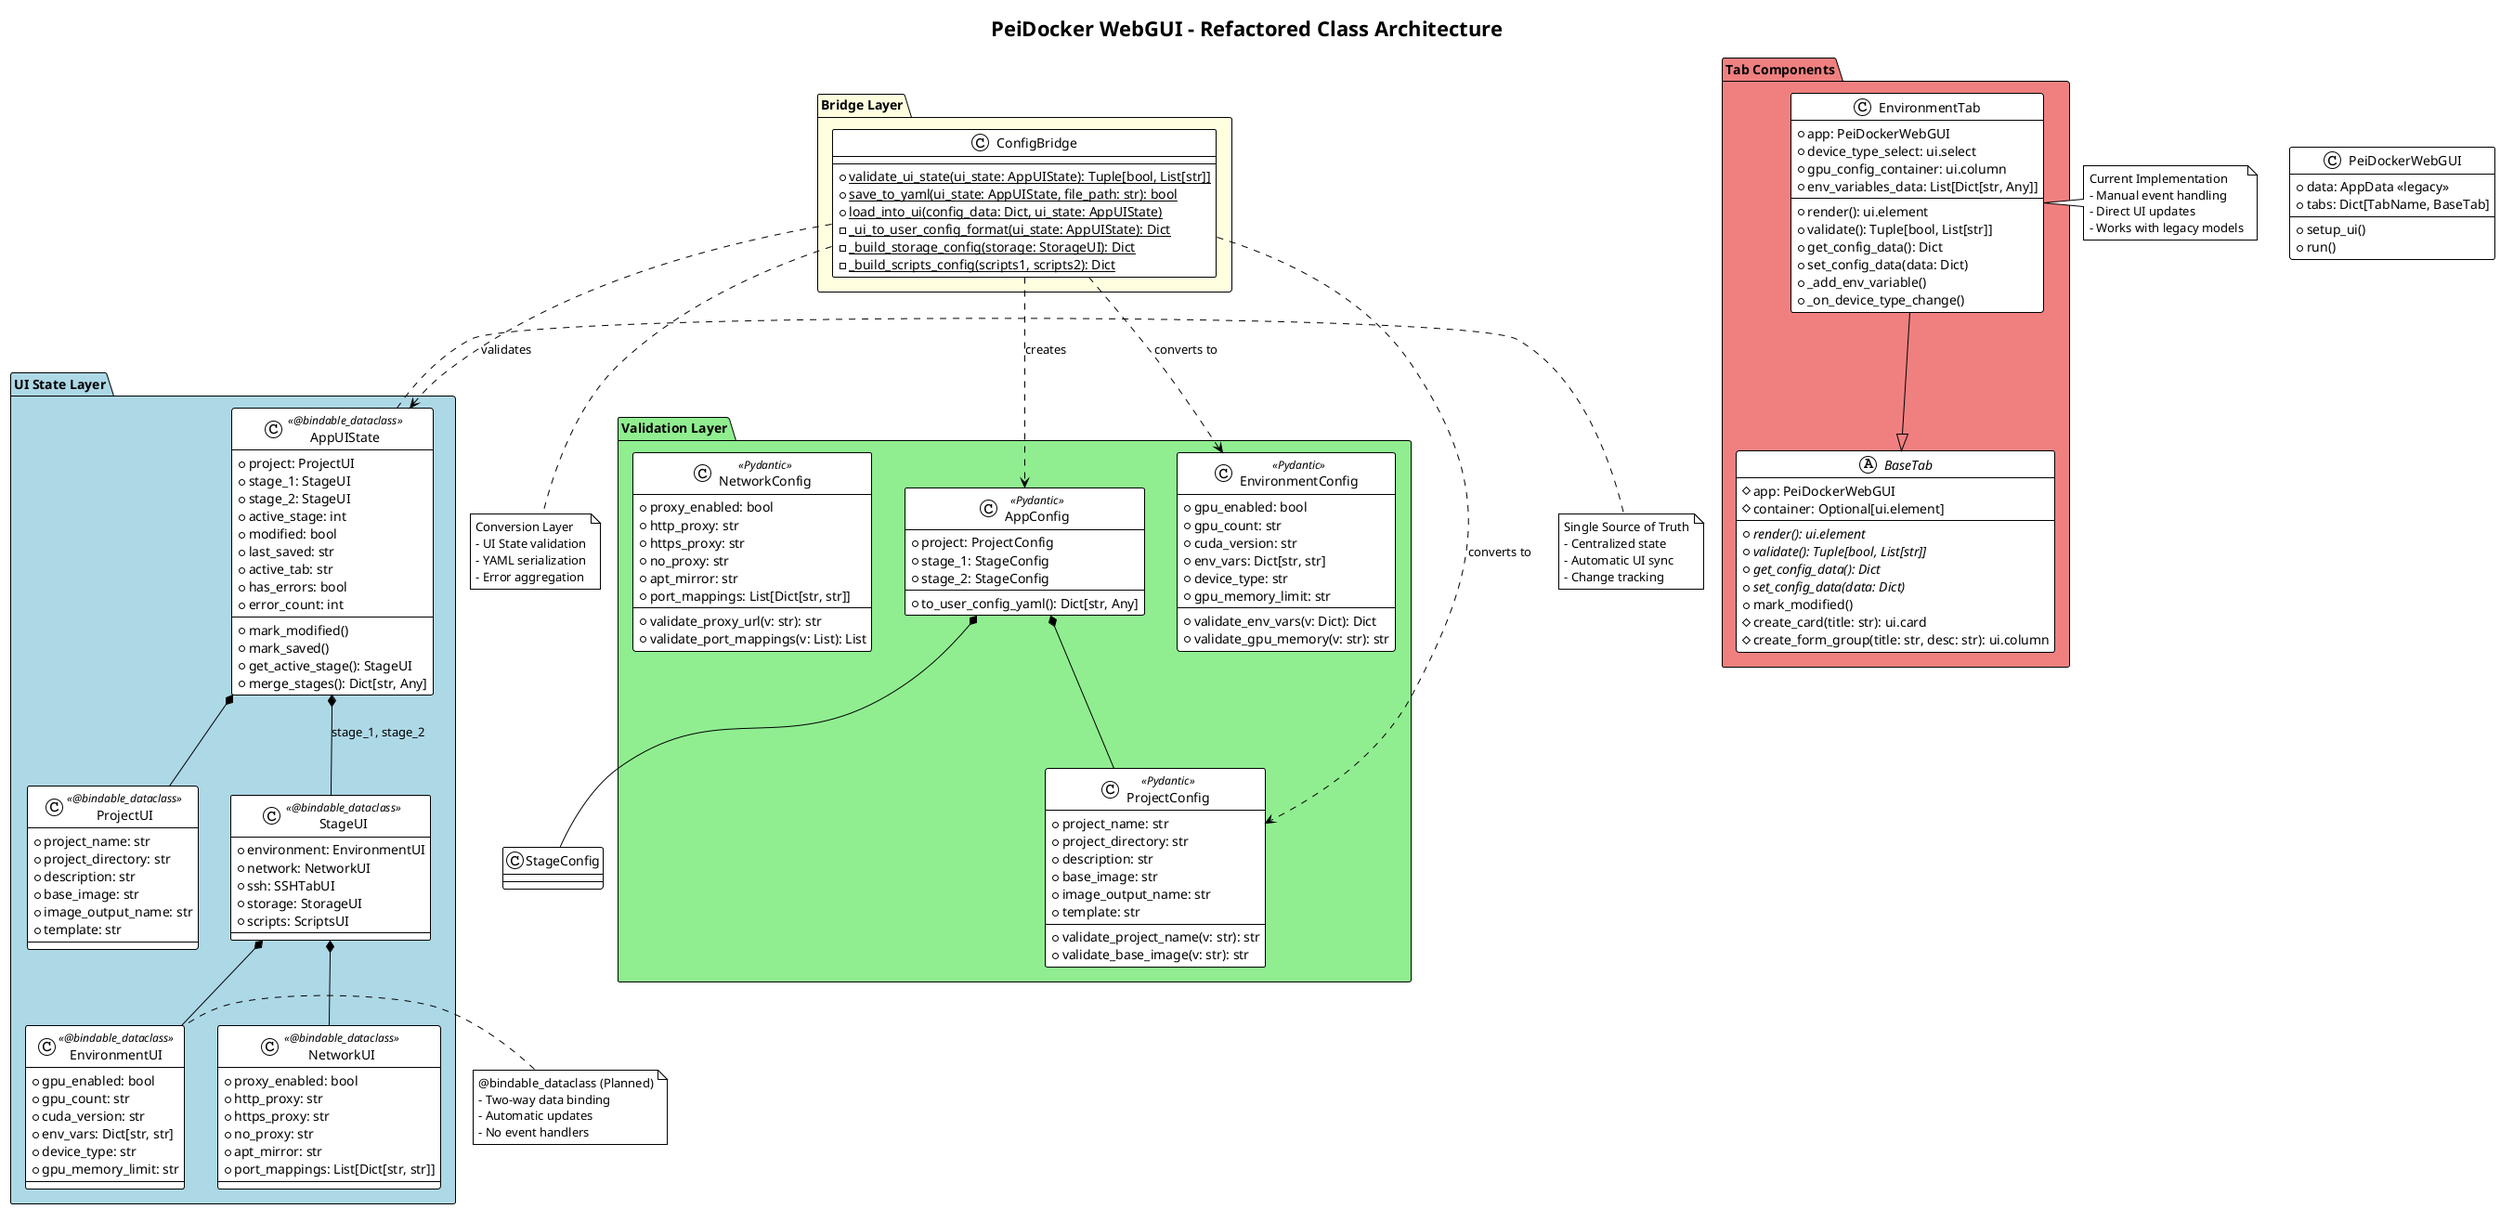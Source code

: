 @startuml PeiDocker-WebGUI-Class-Diagram
!theme plain
title PeiDocker WebGUI - Refactored Class Architecture

' UI State Models (Bindable Dataclasses)
package "UI State Layer" #LightBlue {
    class AppUIState <<@bindable_dataclass>> {
        +project: ProjectUI
        +stage_1: StageUI
        +stage_2: StageUI
        +active_stage: int
        +modified: bool
        +last_saved: str
        +active_tab: str
        +has_errors: bool
        +error_count: int
        --
        +mark_modified()
        +mark_saved()
        +get_active_stage(): StageUI
        +merge_stages(): Dict[str, Any]
    }
    
    class ProjectUI <<@bindable_dataclass>> {
        +project_name: str
        +project_directory: str
        +description: str
        +base_image: str
        +image_output_name: str
        +template: str
    }
    
    class StageUI <<@bindable_dataclass>> {
        +environment: EnvironmentUI
        +network: NetworkUI
        +ssh: SSHTabUI
        +storage: StorageUI
        +scripts: ScriptsUI
    }
    
    class EnvironmentUI <<@bindable_dataclass>> {
        +gpu_enabled: bool
        +gpu_count: str
        +cuda_version: str
        +env_vars: Dict[str, str]
        +device_type: str
        +gpu_memory_limit: str
    }
    
    class NetworkUI <<@bindable_dataclass>> {
        +proxy_enabled: bool
        +http_proxy: str
        +https_proxy: str
        +no_proxy: str
        +apt_mirror: str
        +port_mappings: List[Dict[str, str]]
    }
}

' Validation Models (Pydantic)
package "Validation Layer" #LightGreen {
    class AppConfig <<Pydantic>> {
        +project: ProjectConfig
        +stage_1: StageConfig
        +stage_2: StageConfig
        --
        +to_user_config_yaml(): Dict[str, Any]
    }
    
    class ProjectConfig <<Pydantic>> {
        +project_name: str
        +project_directory: str
        +description: str
        +base_image: str
        +image_output_name: str
        +template: str
        --
        +validate_project_name(v: str): str
        +validate_base_image(v: str): str
    }
    
    class EnvironmentConfig <<Pydantic>> {
        +gpu_enabled: bool
        +gpu_count: str
        +cuda_version: str
        +env_vars: Dict[str, str]
        +device_type: str
        +gpu_memory_limit: str
        --
        +validate_env_vars(v: Dict): Dict
        +validate_gpu_memory(v: str): str
    }
    
    class NetworkConfig <<Pydantic>> {
        +proxy_enabled: bool
        +http_proxy: str
        +https_proxy: str
        +no_proxy: str
        +apt_mirror: str
        +port_mappings: List[Dict[str, str]]
        --
        +validate_proxy_url(v: str): str
        +validate_port_mappings(v: List): List
    }
}

' Bridge Layer
package "Bridge Layer" #LightYellow {
    class ConfigBridge {
        --
        +{static} validate_ui_state(ui_state: AppUIState): Tuple[bool, List[str]]
        +{static} save_to_yaml(ui_state: AppUIState, file_path: str): bool
        +{static} load_into_ui(config_data: Dict, ui_state: AppUIState)
        -{static} _ui_to_user_config_format(ui_state: AppUIState): Dict
        -{static} _build_storage_config(storage: StorageUI): Dict
        -{static} _build_scripts_config(scripts1, scripts2): Dict
    }
}

' Tab Components
package "Tab Components" #LightCoral {
    abstract class BaseTab {
        #app: PeiDockerWebGUI
        #container: Optional[ui.element]
        --
        +{abstract} render(): ui.element
        +{abstract} validate(): Tuple[bool, List[str]]
        +{abstract} get_config_data(): Dict
        +{abstract} set_config_data(data: Dict)
        +mark_modified()
        #create_card(title: str): ui.card
        #create_form_group(title: str, desc: str): ui.column
    }
    
    class EnvironmentTab {
        +app: PeiDockerWebGUI
        +device_type_select: ui.select
        +gpu_config_container: ui.column
        +env_variables_data: List[Dict[str, Any]]
        --
        +render(): ui.element
        +validate(): Tuple[bool, List[str]]
        +get_config_data(): Dict
        +set_config_data(data: Dict)
        +_add_env_variable()
        +_on_device_type_change()
    }
}

' Main Application
class PeiDockerWebGUI {
    +data: AppData <<legacy>>
    +tabs: Dict[TabName, BaseTab]
    --
    +setup_ui()
    +run()
    ' ... legacy methods ...
}

' Relationships
AppUIState *-- ProjectUI
AppUIState *-- StageUI : stage_1, stage_2
StageUI *-- EnvironmentUI
StageUI *-- NetworkUI

ConfigBridge ..> AppUIState : validates
ConfigBridge ..> AppConfig : creates
ConfigBridge ..> ProjectConfig : converts to
ConfigBridge ..> EnvironmentConfig : converts to

EnvironmentTab --|> BaseTab

AppConfig *-- ProjectConfig
AppConfig *-- StageConfig

' Notes
note right of AppUIState
  Single Source of Truth
  - Centralized state
  - Automatic UI sync
  - Change tracking
end note

note bottom of ConfigBridge
  Conversion Layer
  - UI State validation
  - YAML serialization
  - Error aggregation
end note

note left of EnvironmentUI
  @bindable_dataclass (Planned)
  - Two-way data binding
  - Automatic updates
  - No event handlers
end note

note right of EnvironmentTab
  Current Implementation
  - Manual event handling
  - Direct UI updates
  - Works with legacy models
end note

@enduml